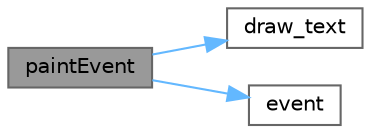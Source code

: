 digraph "paintEvent"
{
 // LATEX_PDF_SIZE
  bgcolor="transparent";
  edge [fontname=Helvetica,fontsize=10,labelfontname=Helvetica,labelfontsize=10];
  node [fontname=Helvetica,fontsize=10,shape=box,height=0.2,width=0.4];
  rankdir="LR";
  Node1 [id="Node000001",label="paintEvent",height=0.2,width=0.4,color="gray40", fillcolor="grey60", style="filled", fontcolor="black",tooltip=" "];
  Node1 -> Node2 [id="edge1_Node000001_Node000002",color="steelblue1",style="solid",tooltip=" "];
  Node2 [id="Node000002",label="draw_text",height=0.2,width=0.4,color="grey40", fillcolor="white", style="filled",URL="$class_login__button.html#af69de6b382a44a68ff96c18d03e078be",tooltip=" "];
  Node1 -> Node3 [id="edge2_Node000001_Node000003",color="steelblue1",style="solid",tooltip=" "];
  Node3 [id="Node000003",label="event",height=0.2,width=0.4,color="grey40", fillcolor="white", style="filled",URL="$class_login__button.html#a8fdf3d356a24927124fd8a425da29b77",tooltip=" "];
}
